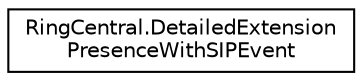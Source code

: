 digraph "Graphical Class Hierarchy"
{
 // LATEX_PDF_SIZE
  edge [fontname="Helvetica",fontsize="10",labelfontname="Helvetica",labelfontsize="10"];
  node [fontname="Helvetica",fontsize="10",shape=record];
  rankdir="LR";
  Node0 [label="RingCentral.DetailedExtension\lPresenceWithSIPEvent",height=0.2,width=0.4,color="black", fillcolor="white", style="filled",URL="$classRingCentral_1_1DetailedExtensionPresenceWithSIPEvent.html",tooltip=" "];
}
